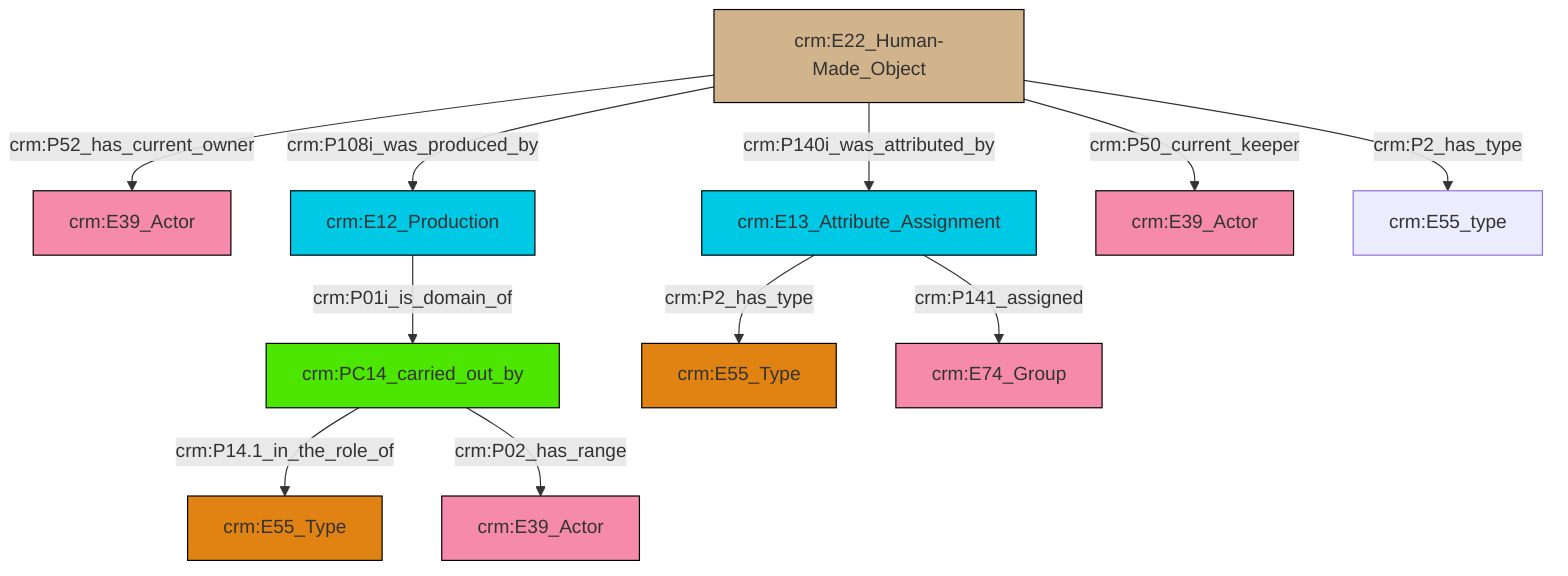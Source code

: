 graph TD
classDef Literal fill:#f2f2f2,stroke:#000000;
classDef CRM_Entity fill:#FFFFFF,stroke:#000000;
classDef Temporal_Entity fill:#00C9E6, stroke:#000000;
classDef Type fill:#E18312, stroke:#000000;
classDef Time-Span fill:#2C9C91, stroke:#000000;
classDef Appellation fill:#FFEB7F, stroke:#000000;
classDef Place fill:#008836, stroke:#000000;
classDef Persistent_Item fill:#B266B2, stroke:#000000;
classDef Conceptual_Object fill:#FFD700, stroke:#000000;
classDef Physical_Thing fill:#D2B48C, stroke:#000000;
classDef Actor fill:#f58aad, stroke:#000000;
classDef PC_Classes fill:#4ce600, stroke:#000000;
classDef Multi fill:#cccccc,stroke:#000000;

0["crm:E22_Human-Made_Object"]:::Physical_Thing -->|crm:P52_has_current_owner| 1["crm:E39_Actor"]:::Actor
3["crm:PC14_carried_out_by"]:::PC_Classes -->|crm:P14.1_in_the_role_of| 4["crm:E55_Type"]:::Type
8["crm:E13_Attribute_Assignment"]:::Temporal_Entity -->|crm:P141_assigned| 9["crm:E74_Group"]:::Actor
0["crm:E22_Human-Made_Object"]:::Physical_Thing -->|crm:P108i_was_produced_by| 10["crm:E12_Production"]:::Temporal_Entity
0["crm:E22_Human-Made_Object"]:::Physical_Thing -->|crm:P50_current_keeper| 12["crm:E39_Actor"]:::Actor
0["crm:E22_Human-Made_Object"]:::Physical_Thing -->|crm:P2_has_type| 13["crm:E55_type"]:::Default
0["crm:E22_Human-Made_Object"]:::Physical_Thing -->|crm:P140i_was_attributed_by| 8["crm:E13_Attribute_Assignment"]:::Temporal_Entity
8["crm:E13_Attribute_Assignment"]:::Temporal_Entity -->|crm:P2_has_type| 6["crm:E55_Type"]:::Type
10["crm:E12_Production"]:::Temporal_Entity -->|crm:P01i_is_domain_of| 3["crm:PC14_carried_out_by"]:::PC_Classes
3["crm:PC14_carried_out_by"]:::PC_Classes -->|crm:P02_has_range| 17["crm:E39_Actor"]:::Actor